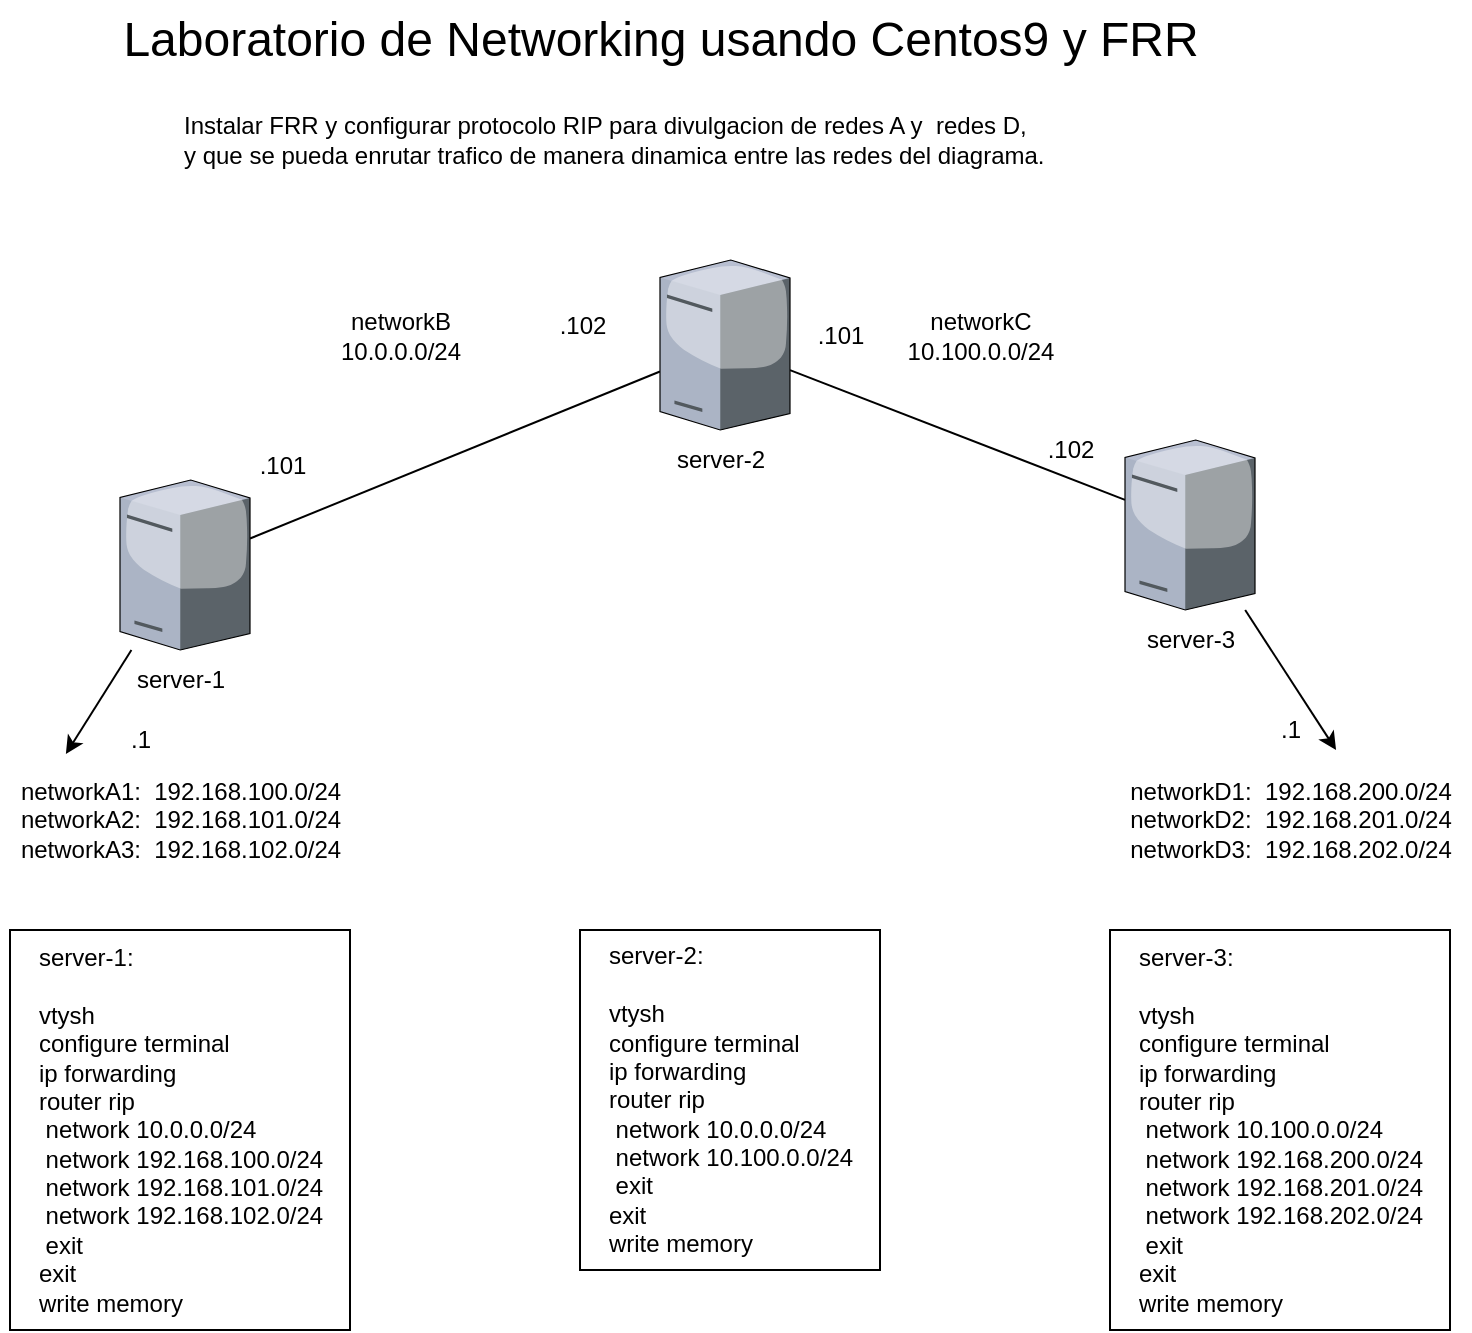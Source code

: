 <mxfile>
    <diagram name="Page-1" id="pAyMm7ba5Ag2YW_VWn8T">
        <mxGraphModel dx="354" dy="390" grid="1" gridSize="10" guides="1" tooltips="1" connect="1" arrows="1" fold="1" page="1" pageScale="1" pageWidth="850" pageHeight="1100" background="none" math="0" shadow="0">
            <root>
                <mxCell id="0"/>
                <mxCell id="1" parent="0"/>
                <mxCell id="o_ELoP9tbolA2GfSfcip-9" style="edgeStyle=none;rounded=0;orthogonalLoop=1;jettySize=auto;html=1;endArrow=none;endFill=0;" parent="1" source="o_ELoP9tbolA2GfSfcip-2" target="o_ELoP9tbolA2GfSfcip-3" edge="1">
                    <mxGeometry relative="1" as="geometry"/>
                </mxCell>
                <mxCell id="o_ELoP9tbolA2GfSfcip-10" style="edgeStyle=none;rounded=0;orthogonalLoop=1;jettySize=auto;html=1;endArrow=none;endFill=0;" parent="1" source="o_ELoP9tbolA2GfSfcip-3" target="o_ELoP9tbolA2GfSfcip-1" edge="1">
                    <mxGeometry relative="1" as="geometry"/>
                </mxCell>
                <mxCell id="o_ELoP9tbolA2GfSfcip-11" value="&lt;font style=&quot;font-size: 24px;&quot;&gt;Laboratorio de Networking usando Centos9 y FRR&lt;/font&gt;" style="text;html=1;align=center;verticalAlign=middle;resizable=0;points=[];autosize=1;strokeColor=none;fillColor=none;" parent="1" vertex="1">
                    <mxGeometry x="140" y="120" width="560" height="40" as="geometry"/>
                </mxCell>
                <mxCell id="o_ELoP9tbolA2GfSfcip-13" value="" style="group" parent="1" vertex="1" connectable="0">
                    <mxGeometry x="145" y="360" width="70" height="115" as="geometry"/>
                </mxCell>
                <mxCell id="o_ELoP9tbolA2GfSfcip-2" value="" style="verticalLabelPosition=bottom;sketch=0;aspect=fixed;html=1;verticalAlign=top;strokeColor=none;align=center;outlineConnect=0;shape=mxgraph.citrix.tower_server;points=[];" parent="o_ELoP9tbolA2GfSfcip-13" vertex="1">
                    <mxGeometry x="5" width="65" height="85" as="geometry"/>
                </mxCell>
                <mxCell id="o_ELoP9tbolA2GfSfcip-4" value="server-1" style="text;html=1;align=center;verticalAlign=middle;resizable=0;points=[];autosize=1;strokeColor=none;fillColor=none;" parent="o_ELoP9tbolA2GfSfcip-13" vertex="1">
                    <mxGeometry y="85" width="70" height="30" as="geometry"/>
                </mxCell>
                <mxCell id="o_ELoP9tbolA2GfSfcip-14" value="" style="group" parent="1" vertex="1" connectable="0">
                    <mxGeometry x="415" y="250" width="70" height="115" as="geometry"/>
                </mxCell>
                <mxCell id="o_ELoP9tbolA2GfSfcip-3" value="" style="verticalLabelPosition=bottom;sketch=0;aspect=fixed;html=1;verticalAlign=top;strokeColor=none;align=center;outlineConnect=0;shape=mxgraph.citrix.tower_server;" parent="o_ELoP9tbolA2GfSfcip-14" vertex="1">
                    <mxGeometry x="5" width="65" height="85" as="geometry"/>
                </mxCell>
                <mxCell id="o_ELoP9tbolA2GfSfcip-5" value="server-2" style="text;html=1;align=center;verticalAlign=middle;resizable=0;points=[];autosize=1;strokeColor=none;fillColor=none;" parent="o_ELoP9tbolA2GfSfcip-14" vertex="1">
                    <mxGeometry y="85" width="70" height="30" as="geometry"/>
                </mxCell>
                <mxCell id="o_ELoP9tbolA2GfSfcip-15" value="" style="group" parent="1" vertex="1" connectable="0">
                    <mxGeometry x="650" y="340" width="70" height="115" as="geometry"/>
                </mxCell>
                <mxCell id="o_ELoP9tbolA2GfSfcip-1" value="" style="verticalLabelPosition=bottom;sketch=0;aspect=fixed;html=1;verticalAlign=top;strokeColor=none;align=center;outlineConnect=0;shape=mxgraph.citrix.tower_server;" parent="o_ELoP9tbolA2GfSfcip-15" vertex="1">
                    <mxGeometry x="2.5" width="65" height="85" as="geometry"/>
                </mxCell>
                <mxCell id="o_ELoP9tbolA2GfSfcip-6" value="server-3" style="text;html=1;align=center;verticalAlign=middle;resizable=0;points=[];autosize=1;strokeColor=none;fillColor=none;" parent="o_ELoP9tbolA2GfSfcip-15" vertex="1">
                    <mxGeometry y="85" width="70" height="30" as="geometry"/>
                </mxCell>
                <mxCell id="o_ELoP9tbolA2GfSfcip-16" value="&lt;div&gt;networkB&lt;/div&gt;&lt;div&gt;10.0.0.0/24&lt;br&gt;&lt;/div&gt;" style="text;html=1;align=center;verticalAlign=middle;resizable=0;points=[];autosize=1;strokeColor=none;fillColor=none;" parent="1" vertex="1">
                    <mxGeometry x="250" y="268" width="80" height="40" as="geometry"/>
                </mxCell>
                <mxCell id="o_ELoP9tbolA2GfSfcip-17" value=".101" style="text;html=1;align=center;verticalAlign=middle;resizable=0;points=[];autosize=1;strokeColor=none;fillColor=none;" parent="1" vertex="1">
                    <mxGeometry x="206" y="338" width="50" height="30" as="geometry"/>
                </mxCell>
                <mxCell id="o_ELoP9tbolA2GfSfcip-18" value=".102" style="text;html=1;align=center;verticalAlign=middle;resizable=0;points=[];autosize=1;strokeColor=none;fillColor=none;" parent="1" vertex="1">
                    <mxGeometry x="356" y="268" width="50" height="30" as="geometry"/>
                </mxCell>
                <mxCell id="o_ELoP9tbolA2GfSfcip-19" value="&lt;div&gt;networkC&lt;/div&gt;&lt;div&gt;10.100.0.0/24&lt;br&gt;&lt;/div&gt;" style="text;html=1;align=center;verticalAlign=middle;resizable=0;points=[];autosize=1;strokeColor=none;fillColor=none;" parent="1" vertex="1">
                    <mxGeometry x="530" y="268" width="100" height="40" as="geometry"/>
                </mxCell>
                <mxCell id="o_ELoP9tbolA2GfSfcip-20" value=".101" style="text;html=1;align=center;verticalAlign=middle;resizable=0;points=[];autosize=1;strokeColor=none;fillColor=none;" parent="1" vertex="1">
                    <mxGeometry x="485" y="273" width="50" height="30" as="geometry"/>
                </mxCell>
                <mxCell id="o_ELoP9tbolA2GfSfcip-21" value=".102" style="text;html=1;align=center;verticalAlign=middle;resizable=0;points=[];autosize=1;strokeColor=none;fillColor=none;" parent="1" vertex="1">
                    <mxGeometry x="600" y="330" width="50" height="30" as="geometry"/>
                </mxCell>
                <mxCell id="o_ELoP9tbolA2GfSfcip-22" value="&lt;div&gt;networkA1:&amp;nbsp; 192.168.100.0/24&lt;/div&gt;&lt;div&gt;&lt;div&gt;networkA2:&amp;nbsp; 192.168.101.0/24&lt;/div&gt;&lt;div&gt;&lt;div&gt;networkA3:&amp;nbsp; 192.168.102.0/24&lt;/div&gt;&lt;/div&gt;&lt;/div&gt;" style="text;html=1;align=center;verticalAlign=middle;resizable=0;points=[];autosize=1;strokeColor=none;fillColor=none;" parent="1" vertex="1">
                    <mxGeometry x="90" y="500" width="180" height="60" as="geometry"/>
                </mxCell>
                <mxCell id="o_ELoP9tbolA2GfSfcip-24" value="&lt;div&gt;networkD1:&amp;nbsp; 192.168.200.0/24&lt;/div&gt;&lt;div&gt;&lt;div&gt;networkD2:&amp;nbsp; 192.168.201.0/24&lt;/div&gt;&lt;div&gt;&lt;div&gt;networkD3:&amp;nbsp; 192.168.202.0/24&lt;/div&gt;&lt;/div&gt;&lt;/div&gt;" style="text;html=1;align=center;verticalAlign=middle;resizable=0;points=[];autosize=1;strokeColor=none;fillColor=none;" parent="1" vertex="1">
                    <mxGeometry x="645" y="500" width="180" height="60" as="geometry"/>
                </mxCell>
                <mxCell id="o_ELoP9tbolA2GfSfcip-26" style="edgeStyle=none;rounded=0;orthogonalLoop=1;jettySize=auto;html=1;entryX=0.183;entryY=-0.05;entryDx=0;entryDy=0;entryPerimeter=0;" parent="1" source="o_ELoP9tbolA2GfSfcip-2" target="o_ELoP9tbolA2GfSfcip-22" edge="1">
                    <mxGeometry relative="1" as="geometry"/>
                </mxCell>
                <mxCell id="o_ELoP9tbolA2GfSfcip-27" value=".1" style="text;html=1;align=center;verticalAlign=middle;resizable=0;points=[];autosize=1;strokeColor=none;fillColor=none;" parent="1" vertex="1">
                    <mxGeometry x="145" y="475" width="30" height="30" as="geometry"/>
                </mxCell>
                <mxCell id="o_ELoP9tbolA2GfSfcip-28" value=".1" style="text;html=1;align=center;verticalAlign=middle;resizable=0;points=[];autosize=1;strokeColor=none;fillColor=none;" parent="1" vertex="1">
                    <mxGeometry x="720" y="470" width="30" height="30" as="geometry"/>
                </mxCell>
                <mxCell id="o_ELoP9tbolA2GfSfcip-29" style="edgeStyle=none;rounded=0;orthogonalLoop=1;jettySize=auto;html=1;entryX=0.628;entryY=-0.083;entryDx=0;entryDy=0;entryPerimeter=0;" parent="1" source="o_ELoP9tbolA2GfSfcip-1" target="o_ELoP9tbolA2GfSfcip-24" edge="1">
                    <mxGeometry relative="1" as="geometry"/>
                </mxCell>
                <mxCell id="o_ELoP9tbolA2GfSfcip-30" value="&lt;div align=&quot;left&quot;&gt;Instalar FRR y configurar protocolo RIP para divulgacion de redes A y&amp;nbsp; redes D,&amp;nbsp;&amp;nbsp;&lt;/div&gt;&lt;div align=&quot;left&quot;&gt;y que se pueda enrutar trafico de manera dinamica entre las redes del diagrama.&lt;/div&gt;" style="text;html=1;align=left;verticalAlign=middle;resizable=0;points=[];autosize=1;strokeColor=none;fillColor=none;" parent="1" vertex="1">
                    <mxGeometry x="180" y="170" width="450" height="40" as="geometry"/>
                </mxCell>
                <mxCell id="o_ELoP9tbolA2GfSfcip-31" value="&lt;div align=&quot;left&quot;&gt;server-1:&lt;/div&gt;&lt;div align=&quot;left&quot;&gt;&lt;br&gt;&lt;/div&gt;&lt;div align=&quot;left&quot;&gt;vtysh&lt;/div&gt;&lt;div align=&quot;left&quot;&gt;configure terminal&lt;br&gt;ip forwarding&lt;br&gt;router rip&lt;br&gt;&amp;nbsp;network 10.0.0.0/24&lt;br&gt;&amp;nbsp;network 192.168.100.0/24&lt;br&gt;&amp;nbsp;network 192.168.101.0/24&lt;br&gt;&amp;nbsp;network 192.168.102.0/24&lt;/div&gt;&lt;div align=&quot;left&quot;&gt;&amp;nbsp;exit&lt;br&gt;exit&lt;br&gt;&lt;div&gt;write memory &lt;br&gt;&lt;/div&gt;&lt;/div&gt;" style="text;html=1;align=center;verticalAlign=middle;resizable=0;points=[];autosize=1;strokeColor=default;fillColor=none;" parent="1" vertex="1">
                    <mxGeometry x="95" y="585" width="170" height="200" as="geometry"/>
                </mxCell>
                <mxCell id="o_ELoP9tbolA2GfSfcip-32" value="&lt;div align=&quot;left&quot;&gt;server-2:&lt;/div&gt;&lt;div align=&quot;left&quot;&gt;&lt;br&gt;&lt;/div&gt;&lt;div align=&quot;left&quot;&gt;vtysh&lt;/div&gt;&lt;div align=&quot;left&quot;&gt;configure terminal&lt;br&gt;ip forwarding&lt;br&gt;router rip&lt;br&gt;&amp;nbsp;network 10.0.0.0/24&lt;br&gt;&amp;nbsp;network 10.100.0.0/24&lt;/div&gt;&lt;div align=&quot;left&quot;&gt;&amp;nbsp;exit&lt;br&gt;exit&lt;br&gt;&lt;div&gt;write memory &lt;br&gt;&lt;/div&gt;&lt;/div&gt;" style="text;html=1;align=center;verticalAlign=middle;resizable=0;points=[];autosize=1;strokeColor=default;fillColor=none;" parent="1" vertex="1">
                    <mxGeometry x="380" y="585" width="150" height="170" as="geometry"/>
                </mxCell>
                <mxCell id="o_ELoP9tbolA2GfSfcip-33" value="&lt;div align=&quot;left&quot;&gt;server-3:&lt;/div&gt;&lt;div align=&quot;left&quot;&gt;&lt;br&gt;&lt;/div&gt;&lt;div align=&quot;left&quot;&gt;vtysh&lt;/div&gt;&lt;div align=&quot;left&quot;&gt;configure terminal&lt;br&gt;ip forwarding&lt;br&gt;router rip&lt;br&gt;&amp;nbsp;network 10.100.0.0/24&lt;br&gt;&amp;nbsp;network 192.168.200.0/24&lt;/div&gt;&lt;div align=&quot;left&quot;&gt;&amp;nbsp;network 192.168.201.0/24&lt;/div&gt;&lt;div align=&quot;left&quot;&gt;&amp;nbsp;network 192.168.202.0/24&lt;br&gt;&lt;/div&gt;&lt;div align=&quot;left&quot;&gt;&amp;nbsp;exit&lt;/div&gt;&lt;div align=&quot;left&quot;&gt;exit&lt;br&gt;&lt;div&gt;write memory &lt;br&gt;&lt;/div&gt;&lt;/div&gt;" style="text;html=1;align=center;verticalAlign=middle;resizable=0;points=[];autosize=1;strokeColor=default;fillColor=none;" parent="1" vertex="1">
                    <mxGeometry x="645" y="585" width="170" height="200" as="geometry"/>
                </mxCell>
            </root>
        </mxGraphModel>
    </diagram>
</mxfile>